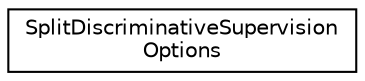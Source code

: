 digraph "Graphical Class Hierarchy"
{
  edge [fontname="Helvetica",fontsize="10",labelfontname="Helvetica",labelfontsize="10"];
  node [fontname="Helvetica",fontsize="10",shape=record];
  rankdir="LR";
  Node0 [label="SplitDiscriminativeSupervision\lOptions",height=0.2,width=0.4,color="black", fillcolor="white", style="filled",URL="$structkaldi_1_1discriminative_1_1SplitDiscriminativeSupervisionOptions.html"];
}
